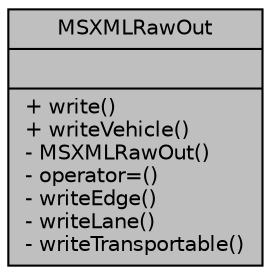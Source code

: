 digraph "MSXMLRawOut"
{
  edge [fontname="Helvetica",fontsize="10",labelfontname="Helvetica",labelfontsize="10"];
  node [fontname="Helvetica",fontsize="10",shape=record];
  Node1 [label="{MSXMLRawOut\n||+ write()\l+ writeVehicle()\l- MSXMLRawOut()\l- operator=()\l- writeEdge()\l- writeLane()\l- writeTransportable()\l}",height=0.2,width=0.4,color="black", fillcolor="grey75", style="filled", fontcolor="black"];
}

